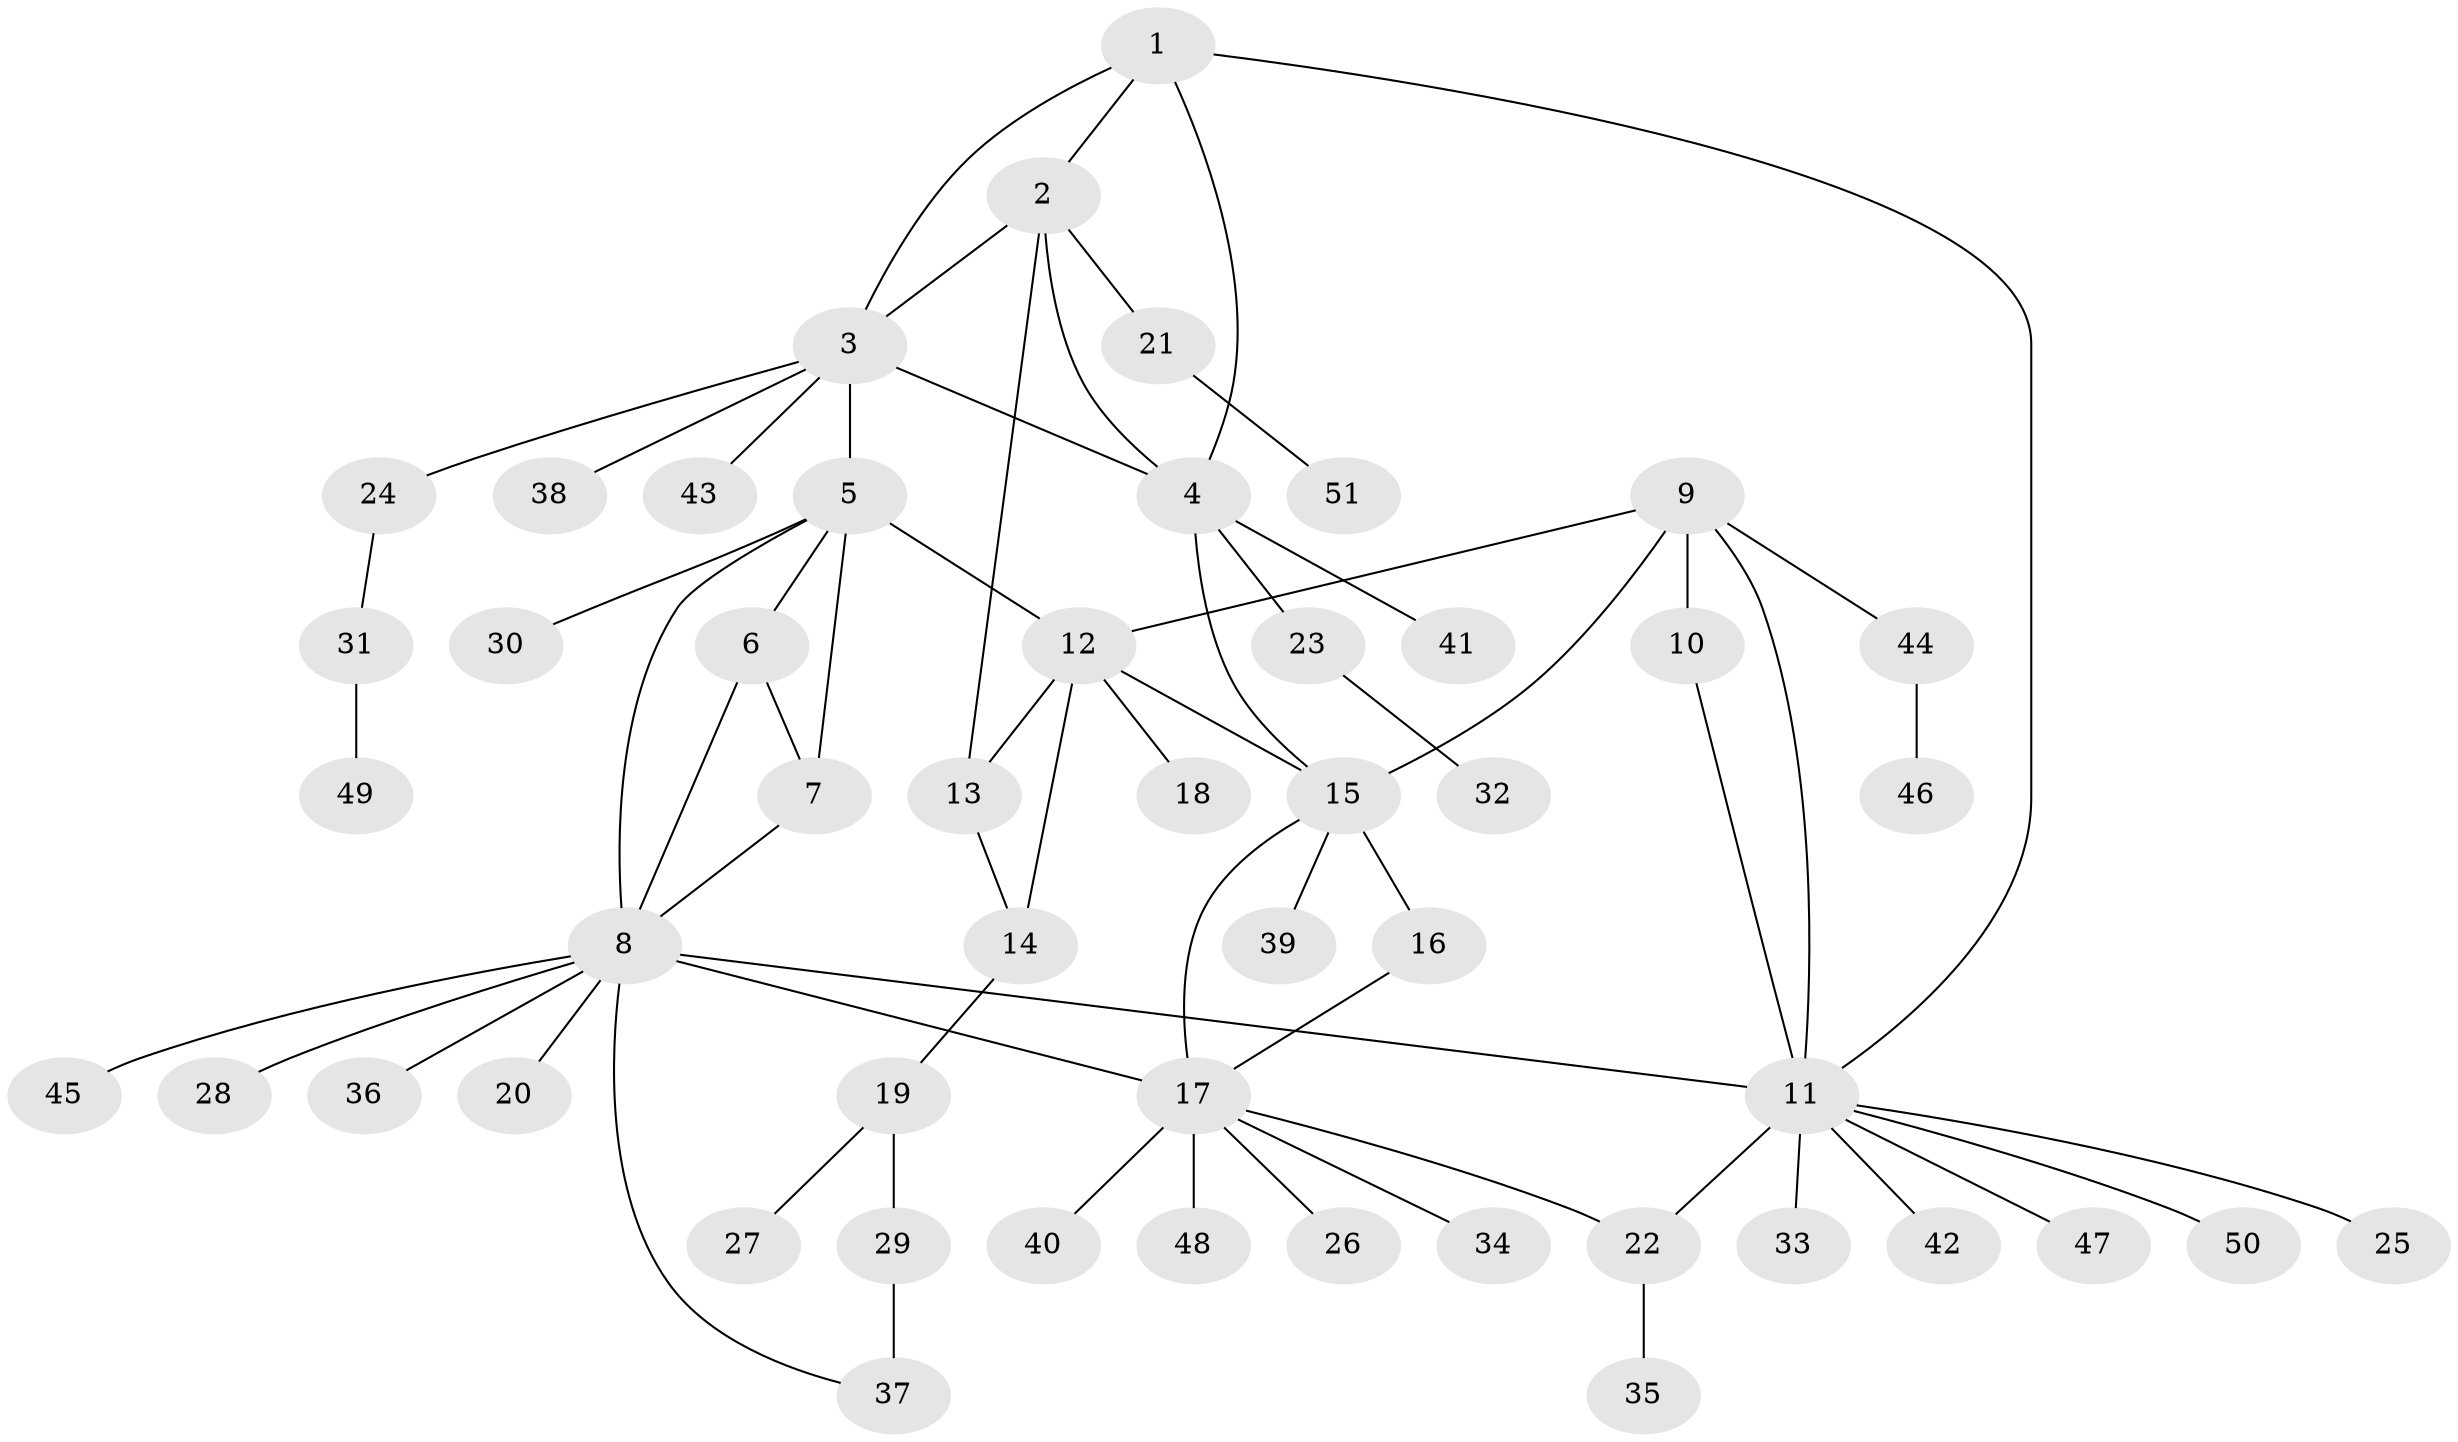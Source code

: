 // original degree distribution, {4: 0.08333333333333333, 6: 0.08333333333333333, 8: 0.011904761904761904, 7: 0.011904761904761904, 5: 0.03571428571428571, 3: 0.05952380952380952, 11: 0.011904761904761904, 12: 0.011904761904761904, 10: 0.011904761904761904, 2: 0.10714285714285714, 1: 0.5714285714285714}
// Generated by graph-tools (version 1.1) at 2025/52/03/04/25 22:52:16]
// undirected, 51 vertices, 67 edges
graph export_dot {
  node [color=gray90,style=filled];
  1;
  2;
  3;
  4;
  5;
  6;
  7;
  8;
  9;
  10;
  11;
  12;
  13;
  14;
  15;
  16;
  17;
  18;
  19;
  20;
  21;
  22;
  23;
  24;
  25;
  26;
  27;
  28;
  29;
  30;
  31;
  32;
  33;
  34;
  35;
  36;
  37;
  38;
  39;
  40;
  41;
  42;
  43;
  44;
  45;
  46;
  47;
  48;
  49;
  50;
  51;
  1 -- 2 [weight=1.0];
  1 -- 3 [weight=1.0];
  1 -- 4 [weight=1.0];
  1 -- 11 [weight=1.0];
  2 -- 3 [weight=1.0];
  2 -- 4 [weight=1.0];
  2 -- 13 [weight=1.0];
  2 -- 21 [weight=1.0];
  3 -- 4 [weight=1.0];
  3 -- 5 [weight=1.0];
  3 -- 24 [weight=1.0];
  3 -- 38 [weight=1.0];
  3 -- 43 [weight=1.0];
  4 -- 15 [weight=1.0];
  4 -- 23 [weight=1.0];
  4 -- 41 [weight=1.0];
  5 -- 6 [weight=1.0];
  5 -- 7 [weight=1.0];
  5 -- 8 [weight=1.0];
  5 -- 12 [weight=1.0];
  5 -- 30 [weight=1.0];
  6 -- 7 [weight=2.0];
  6 -- 8 [weight=1.0];
  7 -- 8 [weight=1.0];
  8 -- 11 [weight=1.0];
  8 -- 17 [weight=1.0];
  8 -- 20 [weight=1.0];
  8 -- 28 [weight=1.0];
  8 -- 36 [weight=1.0];
  8 -- 37 [weight=1.0];
  8 -- 45 [weight=1.0];
  9 -- 10 [weight=3.0];
  9 -- 11 [weight=2.0];
  9 -- 12 [weight=2.0];
  9 -- 15 [weight=1.0];
  9 -- 44 [weight=1.0];
  10 -- 11 [weight=1.0];
  11 -- 22 [weight=1.0];
  11 -- 25 [weight=1.0];
  11 -- 33 [weight=1.0];
  11 -- 42 [weight=1.0];
  11 -- 47 [weight=1.0];
  11 -- 50 [weight=1.0];
  12 -- 13 [weight=3.0];
  12 -- 14 [weight=2.0];
  12 -- 15 [weight=1.0];
  12 -- 18 [weight=1.0];
  13 -- 14 [weight=1.0];
  14 -- 19 [weight=1.0];
  15 -- 16 [weight=4.0];
  15 -- 17 [weight=2.0];
  15 -- 39 [weight=1.0];
  16 -- 17 [weight=1.0];
  17 -- 22 [weight=1.0];
  17 -- 26 [weight=1.0];
  17 -- 34 [weight=1.0];
  17 -- 40 [weight=1.0];
  17 -- 48 [weight=1.0];
  19 -- 27 [weight=1.0];
  19 -- 29 [weight=1.0];
  21 -- 51 [weight=1.0];
  22 -- 35 [weight=1.0];
  23 -- 32 [weight=1.0];
  24 -- 31 [weight=1.0];
  29 -- 37 [weight=2.0];
  31 -- 49 [weight=1.0];
  44 -- 46 [weight=1.0];
}
